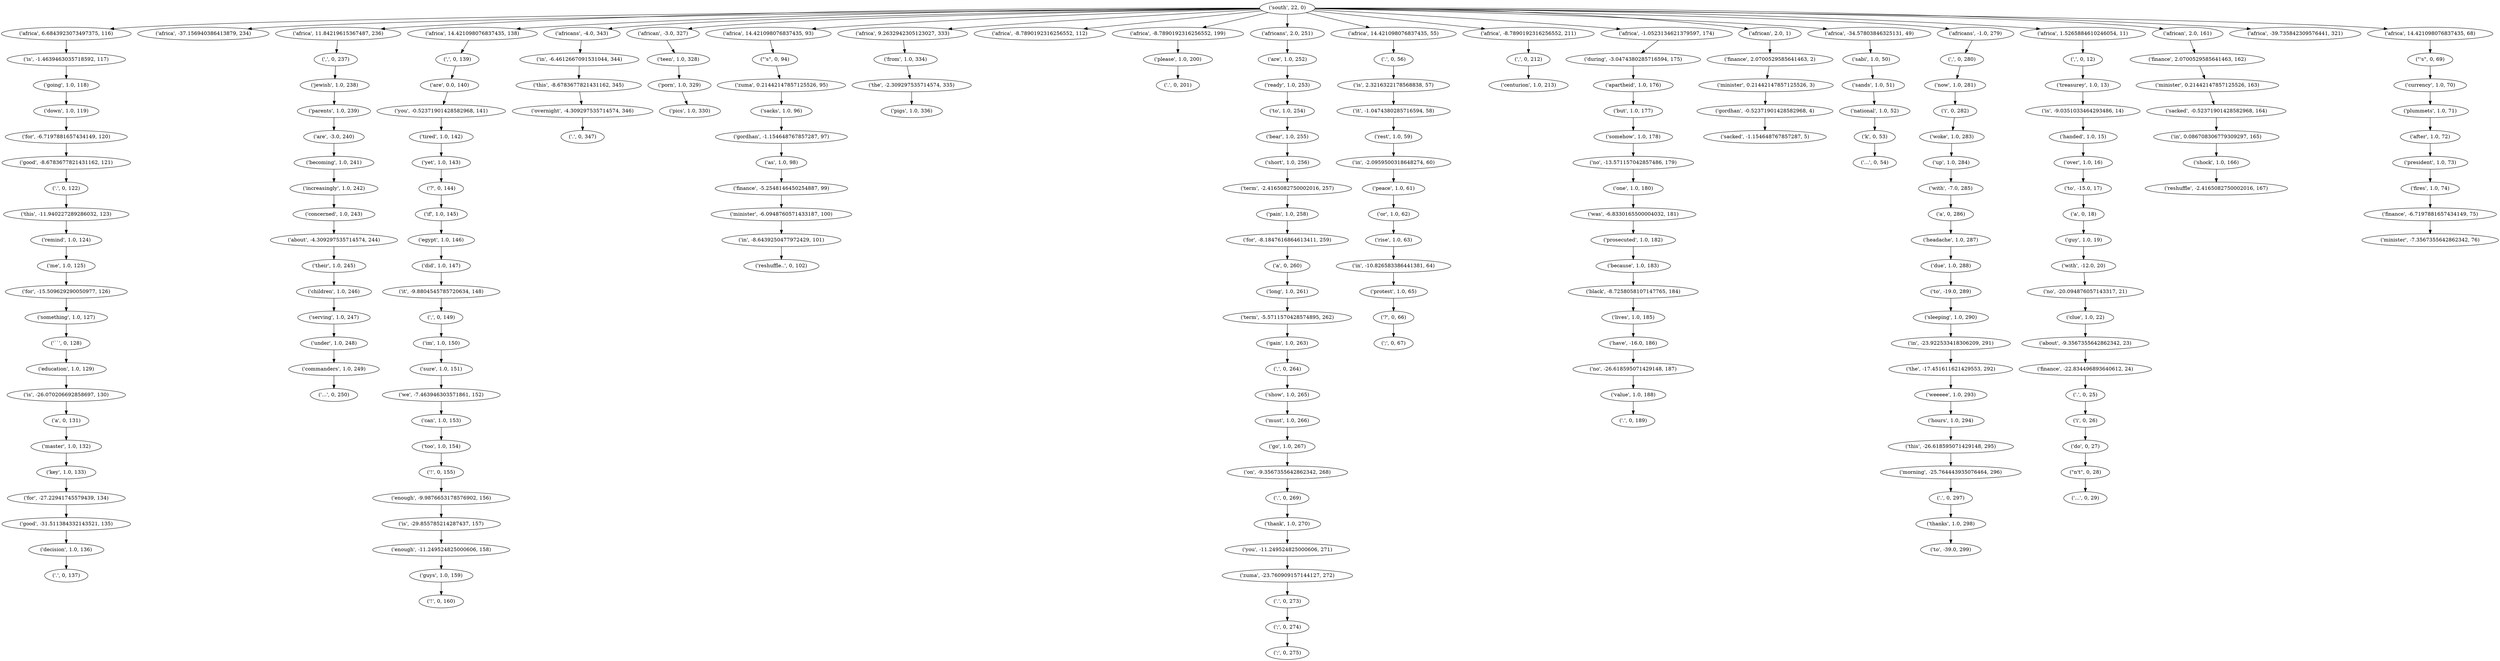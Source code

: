strict digraph "" {
"(';', 0, 67)";
"('to', 1.0, 254)";
"('parents', 1.0, 239)";
"('thanks', 1.0, 298)";
"('zuma', -23.760909157144127, 272)";
"('for', -15.509629290050977, 126)";
"('sacks', 1.0, 96)";
"('over', 1.0, 16)";
"('during', -3.0474380285716594, 175)";
"('handed', 1.0, 15)";
"('serving', 1.0, 247)";
"('their', 1.0, 245)";
"('this', -11.940227289286032, 123)";
"('with', -7.0, 285)";
"('to', -15.0, 17)";
"('we', -7.463946303571861, 152)";
"('im', 1.0, 150)";
"('finance', 2.0700529585641463, 2)";
"('to', -19.0, 289)";
"('finance', -22.834496893640612, 24)";
"('no', -20.094876057143317, 21)";
"('jewish', 1.0, 238)";
"('ready', 1.0, 253)";
"('fires', 1.0, 74)";
"('woke', 1.0, 283)";
"('up', 1.0, 284)";
"('children', 1.0, 246)";
"('about', -4.309297535714574, 244)";
"('.', 0, 189)";
"('africa', 6.6843923073497375, 116)";
"('this', -26.618595071429148, 295)";
"('are', 1.0, 252)";
"('apartheid', 1.0, 176)";
"('sacked', -0.52371901428582968, 164)";
"('the', -17.451611621429553, 292)";
"('in', -23.922533418306209, 291)";
"('africa', -37.156940386413879, 234)";
"('clue', 1.0, 22)";
"(\"'s\", 0, 69)";
"(';', 0, 275)";
"('africa', 11.84219615367487, 236)";
"('good', -31.511384332143521, 135)";
"('this', -8.6783677821431162, 345)";
"('long', 1.0, 261)";
"('term', -2.4165082750002016, 257)";
"('teen', 1.0, 328)";
"('education', 1.0, 129)";
"('are', 0.0, 140)";
"('is', -29.855785214287437, 157)";
"('currency', 1.0, 70)";
"('commanders', 1.0, 249)";
"('africa', 14.421098076837435, 138)";
"('sacked', -1.154648767857287, 5)";
"('centurion', 1.0, 213)";
"('!', 0, 155)";
"('term', -5.5711570428574895, 262)";
"('africans', -4.0, 343)";
"('national', 1.0, 52)";
"('because', 1.0, 183)";
"('as', 1.0, 98)";
"('increasingly', 1.0, 242)";
"('in', 0.086708306779309297, 165)";
"('show', 1.0, 265)";
"('can', 1.0, 153)";
"('african', -3.0, 327)";
"('.', 0, 273)";
"('shock', 1.0, 166)";
"('are', -3.0, 240)";
"('.', 0, 347)";
"('porn', 1.0, 329)";
"('.', 0, 201)";
"('prosecuted', 1.0, 182)";
"('yet', 1.0, 143)";
"('minister', -6.0948760571433187, 100)";
"('treasurey', 1.0, 13)";
"('rise', 1.0, 63)";
"('but', 1.0, 177)";
"('weeeee', 1.0, 293)";
"('president', 1.0, 73)";
"('africa', 14.421098076837435, 93)";
"('africa', 9.2632942305123027, 333)";
"('in', -8.6439250477972429, 101)";
"('finance', 2.0700529585641463, 162)";
"(',', 0, 264)";
"('africa', -8.7890192316256552, 112)";
"('plummets', 1.0, 71)";
"('one', 1.0, 180)";
"('after', 1.0, 72)";
"('no', -26.618595071429148, 187)";
"('it', -9.8804545785720634, 148)";
"('africa', -8.7890192316256552, 199)";
"('from', 1.0, 334)";
"('about', -9.3567355642862342, 23)";
"('pics', 1.0, 330)";
"('in', -6.4612667091531044, 344)";
"('the', -2.309297535714574, 335)";
"(\"n't\", 0, 28)";
"('key', 1.0, 133)";
"('k', 0, 53)";
"('or', 1.0, 62)";
"('now', 1.0, 281)";
"('africans', 2.0, 251)";
"('.', 0, 122)";
"('lives', 1.0, 185)";
"('value', 1.0, 188)";
"('going', 1.0, 118)";
"('please', 1.0, 200)";
"('is', 2.3216322178568838, 57)";
"('enough', -9.9876653178576902, 156)";
"('sleeping', 1.0, 290)";
"('i', 0, 26)";
"('``', 0, 128)";
"(',', 0, 212)";
"('becoming', 1.0, 241)";
"('finance', -6.7197881657434149, 75)";
"('pain', 1.0, 258)";
"('zuma', 0.21442147857125526, 95)";
"('...', 0, 250)";
"('in', -2.0959500318648274, 60)";
"('for', -27.22941745579439, 134)";
"('decision', 1.0, 136)";
"('finance', -5.2548146450254887, 99)";
"('minister', -7.3567355642862342, 76)";
"('a', 0, 260)";
"(',', 0, 139)";
"('is', -1.4639463035718592, 117)";
"(',', 0, 280)";
"('go', 1.0, 267)";
"(\"'s\", 0, 94)";
"('...', 0, 54)";
"('master', 1.0, 132)";
"('.', 0, 297)";
"('you', -11.249524825000606, 271)";
"('.', 0, 137)";
"('pigs', 1.0, 336)";
"('africa', 14.421098076837435, 55)";
"('?', 0, 66)";
"('for', -6.7197881657434149, 120)";
"('sure', 1.0, 151)";
"('short', 1.0, 256)";
"('on', -9.3567355642862342, 268)";
"('minister', 0.21442147857125526, 3)";
"('if', 1.0, 145)";
"('africa', -8.7890192316256552, 211)";
"(';', 0, 274)";
"('do', 0, 27)";
"('gordhan', -1.154648767857287, 97)";
"('overnight', -4.309297535714574, 346)";
"('.', 0, 269)";
"('egypt', 1.0, 146)";
"('?', 0, 144)";
"('hours', 1.0, 294)";
"('reshuffle..', 0, 102)";
"('i', 0, 282)";
"('africa', -1.0523134621379597, 174)";
"('have', -16.0, 186)";
"('gordhan', -0.52371901428582968, 4)";
"('african', 2.0, 1)";
"('tired', 1.0, 142)";
"('no', -13.571157042857486, 179)";
"('bear', 1.0, 255)";
"('morning', -25.764443935076464, 296)";
"('something', 1.0, 127)";
"('to', -39.0, 299)";
"(',', 0, 12)";
"('is', -9.0351033464293486, 14)";
"('...', 0, 29)";
"('africa', -34.57803846325131, 49)";
"('was', -6.8330165500004032, 181)";
"('rest', 1.0, 59)";
"('with', -12.0, 20)";
"('a', 0, 286)";
"('.', 0, 56)";
"('did', 1.0, 147)";
"('peace', 1.0, 61)";
"('a', 0, 131)";
"('minister', 0.21442147857125526, 163)";
"('too', 1.0, 154)";
"('sands', 1.0, 51)";
"('a', 0, 18)";
"(',', 0, 149)";
"('gain', 1.0, 263)";
"('africans', -1.0, 279)";
"('reshuffle', -2.4165082750002016, 167)";
"('in', -10.826583386441381, 64)";
"('is', -26.070206692858697, 130)";
"('must', 1.0, 266)";
"('guys', 1.0, 159)";
"('.', 0, 25)";
"('south', 22, 0)";
"('thank', 1.0, 270)";
"('sabi', 1.0, 50)";
"('black', -8.7258058107147765, 184)";
"('it', -1.0474380285716594, 58)";
"('africa', 1.5265884610246054, 11)";
"('down', 1.0, 119)";
"('enough', -11.249524825000606, 158)";
"('good', -8.6783677821431162, 121)";
"('african', 2.0, 161)";
"('africa', -39.735842309576441, 321)";
"('you', -0.52371901428582968, 141)";
"('guy', 1.0, 19)";
"('africa', 14.421098076837435, 68)";
"('remind', 1.0, 124)";
"('for', -8.1847616864613411, 259)";
"('headache', 1.0, 287)";
"('me', 1.0, 125)";
"('under', 1.0, 248)";
"(',', 0, 237)";
"('somehow', 1.0, 178)";
"('!', 0, 160)";
"('concerned', 1.0, 243)";
"('protest', 1.0, 65)";
"('due', 1.0, 288)";
"('to', 1.0, 254)" -> "('bear', 1.0, 255)";
"('parents', 1.0, 239)" -> "('are', -3.0, 240)";
"('thanks', 1.0, 298)" -> "('to', -39.0, 299)";
"('zuma', -23.760909157144127, 272)" -> "('.', 0, 273)";
"('for', -15.509629290050977, 126)" -> "('something', 1.0, 127)";
"('sacks', 1.0, 96)" -> "('gordhan', -1.154648767857287, 97)";
"('over', 1.0, 16)" -> "('to', -15.0, 17)";
"('during', -3.0474380285716594, 175)" -> "('apartheid', 1.0, 176)";
"('handed', 1.0, 15)" -> "('over', 1.0, 16)";
"('serving', 1.0, 247)" -> "('under', 1.0, 248)";
"('their', 1.0, 245)" -> "('children', 1.0, 246)";
"('this', -11.940227289286032, 123)" -> "('remind', 1.0, 124)";
"('with', -7.0, 285)" -> "('a', 0, 286)";
"('to', -15.0, 17)" -> "('a', 0, 18)";
"('we', -7.463946303571861, 152)" -> "('can', 1.0, 153)";
"('im', 1.0, 150)" -> "('sure', 1.0, 151)";
"('finance', 2.0700529585641463, 2)" -> "('minister', 0.21442147857125526, 3)";
"('to', -19.0, 289)" -> "('sleeping', 1.0, 290)";
"('finance', -22.834496893640612, 24)" -> "('.', 0, 25)";
"('no', -20.094876057143317, 21)" -> "('clue', 1.0, 22)";
"('jewish', 1.0, 238)" -> "('parents', 1.0, 239)";
"('ready', 1.0, 253)" -> "('to', 1.0, 254)";
"('fires', 1.0, 74)" -> "('finance', -6.7197881657434149, 75)";
"('woke', 1.0, 283)" -> "('up', 1.0, 284)";
"('up', 1.0, 284)" -> "('with', -7.0, 285)";
"('children', 1.0, 246)" -> "('serving', 1.0, 247)";
"('about', -4.309297535714574, 244)" -> "('their', 1.0, 245)";
"('africa', 6.6843923073497375, 116)" -> "('is', -1.4639463035718592, 117)";
"('this', -26.618595071429148, 295)" -> "('morning', -25.764443935076464, 296)";
"('are', 1.0, 252)" -> "('ready', 1.0, 253)";
"('apartheid', 1.0, 176)" -> "('but', 1.0, 177)";
"('sacked', -0.52371901428582968, 164)" -> "('in', 0.086708306779309297, 165)";
"('the', -17.451611621429553, 292)" -> "('weeeee', 1.0, 293)";
"('in', -23.922533418306209, 291)" -> "('the', -17.451611621429553, 292)";
"('clue', 1.0, 22)" -> "('about', -9.3567355642862342, 23)";
"(\"'s\", 0, 69)" -> "('currency', 1.0, 70)";
"('africa', 11.84219615367487, 236)" -> "(',', 0, 237)";
"('good', -31.511384332143521, 135)" -> "('decision', 1.0, 136)";
"('this', -8.6783677821431162, 345)" -> "('overnight', -4.309297535714574, 346)";
"('long', 1.0, 261)" -> "('term', -5.5711570428574895, 262)";
"('term', -2.4165082750002016, 257)" -> "('pain', 1.0, 258)";
"('teen', 1.0, 328)" -> "('porn', 1.0, 329)";
"('education', 1.0, 129)" -> "('is', -26.070206692858697, 130)";
"('are', 0.0, 140)" -> "('you', -0.52371901428582968, 141)";
"('is', -29.855785214287437, 157)" -> "('enough', -11.249524825000606, 158)";
"('currency', 1.0, 70)" -> "('plummets', 1.0, 71)";
"('commanders', 1.0, 249)" -> "('...', 0, 250)";
"('africa', 14.421098076837435, 138)" -> "(',', 0, 139)";
"('!', 0, 155)" -> "('enough', -9.9876653178576902, 156)";
"('term', -5.5711570428574895, 262)" -> "('gain', 1.0, 263)";
"('africans', -4.0, 343)" -> "('in', -6.4612667091531044, 344)";
"('national', 1.0, 52)" -> "('k', 0, 53)";
"('because', 1.0, 183)" -> "('black', -8.7258058107147765, 184)";
"('as', 1.0, 98)" -> "('finance', -5.2548146450254887, 99)";
"('increasingly', 1.0, 242)" -> "('concerned', 1.0, 243)";
"('in', 0.086708306779309297, 165)" -> "('shock', 1.0, 166)";
"('show', 1.0, 265)" -> "('must', 1.0, 266)";
"('can', 1.0, 153)" -> "('too', 1.0, 154)";
"('african', -3.0, 327)" -> "('teen', 1.0, 328)";
"('.', 0, 273)" -> "(';', 0, 274)";
"('shock', 1.0, 166)" -> "('reshuffle', -2.4165082750002016, 167)";
"('are', -3.0, 240)" -> "('becoming', 1.0, 241)";
"('porn', 1.0, 329)" -> "('pics', 1.0, 330)";
"('prosecuted', 1.0, 182)" -> "('because', 1.0, 183)";
"('yet', 1.0, 143)" -> "('?', 0, 144)";
"('minister', -6.0948760571433187, 100)" -> "('in', -8.6439250477972429, 101)";
"('treasurey', 1.0, 13)" -> "('is', -9.0351033464293486, 14)";
"('rise', 1.0, 63)" -> "('in', -10.826583386441381, 64)";
"('but', 1.0, 177)" -> "('somehow', 1.0, 178)";
"('weeeee', 1.0, 293)" -> "('hours', 1.0, 294)";
"('president', 1.0, 73)" -> "('fires', 1.0, 74)";
"('africa', 14.421098076837435, 93)" -> "(\"'s\", 0, 94)";
"('africa', 9.2632942305123027, 333)" -> "('from', 1.0, 334)";
"('in', -8.6439250477972429, 101)" -> "('reshuffle..', 0, 102)";
"('finance', 2.0700529585641463, 162)" -> "('minister', 0.21442147857125526, 163)";
"(',', 0, 264)" -> "('show', 1.0, 265)";
"('plummets', 1.0, 71)" -> "('after', 1.0, 72)";
"('one', 1.0, 180)" -> "('was', -6.8330165500004032, 181)";
"('after', 1.0, 72)" -> "('president', 1.0, 73)";
"('no', -26.618595071429148, 187)" -> "('value', 1.0, 188)";
"('it', -9.8804545785720634, 148)" -> "(',', 0, 149)";
"('africa', -8.7890192316256552, 199)" -> "('please', 1.0, 200)";
"('from', 1.0, 334)" -> "('the', -2.309297535714574, 335)";
"('about', -9.3567355642862342, 23)" -> "('finance', -22.834496893640612, 24)";
"('in', -6.4612667091531044, 344)" -> "('this', -8.6783677821431162, 345)";
"('the', -2.309297535714574, 335)" -> "('pigs', 1.0, 336)";
"(\"n't\", 0, 28)" -> "('...', 0, 29)";
"('key', 1.0, 133)" -> "('for', -27.22941745579439, 134)";
"('k', 0, 53)" -> "('...', 0, 54)";
"('or', 1.0, 62)" -> "('rise', 1.0, 63)";
"('now', 1.0, 281)" -> "('i', 0, 282)";
"('africans', 2.0, 251)" -> "('are', 1.0, 252)";
"('.', 0, 122)" -> "('this', -11.940227289286032, 123)";
"('lives', 1.0, 185)" -> "('have', -16.0, 186)";
"('value', 1.0, 188)" -> "('.', 0, 189)";
"('going', 1.0, 118)" -> "('down', 1.0, 119)";
"('please', 1.0, 200)" -> "('.', 0, 201)";
"('is', 2.3216322178568838, 57)" -> "('it', -1.0474380285716594, 58)";
"('enough', -9.9876653178576902, 156)" -> "('is', -29.855785214287437, 157)";
"('sleeping', 1.0, 290)" -> "('in', -23.922533418306209, 291)";
"('i', 0, 26)" -> "('do', 0, 27)";
"('``', 0, 128)" -> "('education', 1.0, 129)";
"(',', 0, 212)" -> "('centurion', 1.0, 213)";
"('becoming', 1.0, 241)" -> "('increasingly', 1.0, 242)";
"('finance', -6.7197881657434149, 75)" -> "('minister', -7.3567355642862342, 76)";
"('pain', 1.0, 258)" -> "('for', -8.1847616864613411, 259)";
"('zuma', 0.21442147857125526, 95)" -> "('sacks', 1.0, 96)";
"('in', -2.0959500318648274, 60)" -> "('peace', 1.0, 61)";
"('for', -27.22941745579439, 134)" -> "('good', -31.511384332143521, 135)";
"('decision', 1.0, 136)" -> "('.', 0, 137)";
"('finance', -5.2548146450254887, 99)" -> "('minister', -6.0948760571433187, 100)";
"('a', 0, 260)" -> "('long', 1.0, 261)";
"(',', 0, 139)" -> "('are', 0.0, 140)";
"('is', -1.4639463035718592, 117)" -> "('going', 1.0, 118)";
"(',', 0, 280)" -> "('now', 1.0, 281)";
"('go', 1.0, 267)" -> "('on', -9.3567355642862342, 268)";
"(\"'s\", 0, 94)" -> "('zuma', 0.21442147857125526, 95)";
"('master', 1.0, 132)" -> "('key', 1.0, 133)";
"('.', 0, 297)" -> "('thanks', 1.0, 298)";
"('you', -11.249524825000606, 271)" -> "('zuma', -23.760909157144127, 272)";
"('africa', 14.421098076837435, 55)" -> "('.', 0, 56)";
"('?', 0, 66)" -> "(';', 0, 67)";
"('for', -6.7197881657434149, 120)" -> "('good', -8.6783677821431162, 121)";
"('sure', 1.0, 151)" -> "('we', -7.463946303571861, 152)";
"('short', 1.0, 256)" -> "('term', -2.4165082750002016, 257)";
"('on', -9.3567355642862342, 268)" -> "('.', 0, 269)";
"('minister', 0.21442147857125526, 3)" -> "('gordhan', -0.52371901428582968, 4)";
"('if', 1.0, 145)" -> "('egypt', 1.0, 146)";
"('africa', -8.7890192316256552, 211)" -> "(',', 0, 212)";
"(';', 0, 274)" -> "(';', 0, 275)";
"('do', 0, 27)" -> "(\"n't\", 0, 28)";
"('gordhan', -1.154648767857287, 97)" -> "('as', 1.0, 98)";
"('overnight', -4.309297535714574, 346)" -> "('.', 0, 347)";
"('.', 0, 269)" -> "('thank', 1.0, 270)";
"('egypt', 1.0, 146)" -> "('did', 1.0, 147)";
"('?', 0, 144)" -> "('if', 1.0, 145)";
"('hours', 1.0, 294)" -> "('this', -26.618595071429148, 295)";
"('i', 0, 282)" -> "('woke', 1.0, 283)";
"('africa', -1.0523134621379597, 174)" -> "('during', -3.0474380285716594, 175)";
"('have', -16.0, 186)" -> "('no', -26.618595071429148, 187)";
"('gordhan', -0.52371901428582968, 4)" -> "('sacked', -1.154648767857287, 5)";
"('african', 2.0, 1)" -> "('finance', 2.0700529585641463, 2)";
"('tired', 1.0, 142)" -> "('yet', 1.0, 143)";
"('no', -13.571157042857486, 179)" -> "('one', 1.0, 180)";
"('bear', 1.0, 255)" -> "('short', 1.0, 256)";
"('morning', -25.764443935076464, 296)" -> "('.', 0, 297)";
"('something', 1.0, 127)" -> "('``', 0, 128)";
"(',', 0, 12)" -> "('treasurey', 1.0, 13)";
"('is', -9.0351033464293486, 14)" -> "('handed', 1.0, 15)";
"('africa', -34.57803846325131, 49)" -> "('sabi', 1.0, 50)";
"('was', -6.8330165500004032, 181)" -> "('prosecuted', 1.0, 182)";
"('rest', 1.0, 59)" -> "('in', -2.0959500318648274, 60)";
"('with', -12.0, 20)" -> "('no', -20.094876057143317, 21)";
"('a', 0, 286)" -> "('headache', 1.0, 287)";
"('.', 0, 56)" -> "('is', 2.3216322178568838, 57)";
"('did', 1.0, 147)" -> "('it', -9.8804545785720634, 148)";
"('peace', 1.0, 61)" -> "('or', 1.0, 62)";
"('a', 0, 131)" -> "('master', 1.0, 132)";
"('minister', 0.21442147857125526, 163)" -> "('sacked', -0.52371901428582968, 164)";
"('too', 1.0, 154)" -> "('!', 0, 155)";
"('sands', 1.0, 51)" -> "('national', 1.0, 52)";
"('a', 0, 18)" -> "('guy', 1.0, 19)";
"(',', 0, 149)" -> "('im', 1.0, 150)";
"('gain', 1.0, 263)" -> "(',', 0, 264)";
"('africans', -1.0, 279)" -> "(',', 0, 280)";
"('in', -10.826583386441381, 64)" -> "('protest', 1.0, 65)";
"('is', -26.070206692858697, 130)" -> "('a', 0, 131)";
"('must', 1.0, 266)" -> "('go', 1.0, 267)";
"('guys', 1.0, 159)" -> "('!', 0, 160)";
"('.', 0, 25)" -> "('i', 0, 26)";
"('south', 22, 0)" -> "('africa', -8.7890192316256552, 112)";
"('south', 22, 0)" -> "('africa', 14.421098076837435, 55)";
"('south', 22, 0)" -> "('africa', -39.735842309576441, 321)";
"('south', 22, 0)" -> "('africa', 9.2632942305123027, 333)";
"('south', 22, 0)" -> "('africa', 14.421098076837435, 68)";
"('south', 22, 0)" -> "('africa', 14.421098076837435, 93)";
"('south', 22, 0)" -> "('africa', -37.156940386413879, 234)";
"('south', 22, 0)" -> "('africans', 2.0, 251)";
"('south', 22, 0)" -> "('africa', -1.0523134621379597, 174)";
"('south', 22, 0)" -> "('africa', 14.421098076837435, 138)";
"('south', 22, 0)" -> "('africa', 1.5265884610246054, 11)";
"('south', 22, 0)" -> "('africa', -8.7890192316256552, 199)";
"('south', 22, 0)" -> "('africa', 11.84219615367487, 236)";
"('south', 22, 0)" -> "('africa', -8.7890192316256552, 211)";
"('south', 22, 0)" -> "('africans', -4.0, 343)";
"('south', 22, 0)" -> "('african', 2.0, 1)";
"('south', 22, 0)" -> "('african', 2.0, 161)";
"('south', 22, 0)" -> "('africans', -1.0, 279)";
"('south', 22, 0)" -> "('african', -3.0, 327)";
"('south', 22, 0)" -> "('africa', -34.57803846325131, 49)";
"('south', 22, 0)" -> "('africa', 6.6843923073497375, 116)";
"('thank', 1.0, 270)" -> "('you', -11.249524825000606, 271)";
"('sabi', 1.0, 50)" -> "('sands', 1.0, 51)";
"('black', -8.7258058107147765, 184)" -> "('lives', 1.0, 185)";
"('it', -1.0474380285716594, 58)" -> "('rest', 1.0, 59)";
"('africa', 1.5265884610246054, 11)" -> "(',', 0, 12)";
"('down', 1.0, 119)" -> "('for', -6.7197881657434149, 120)";
"('enough', -11.249524825000606, 158)" -> "('guys', 1.0, 159)";
"('good', -8.6783677821431162, 121)" -> "('.', 0, 122)";
"('african', 2.0, 161)" -> "('finance', 2.0700529585641463, 162)";
"('you', -0.52371901428582968, 141)" -> "('tired', 1.0, 142)";
"('guy', 1.0, 19)" -> "('with', -12.0, 20)";
"('africa', 14.421098076837435, 68)" -> "(\"'s\", 0, 69)";
"('remind', 1.0, 124)" -> "('me', 1.0, 125)";
"('for', -8.1847616864613411, 259)" -> "('a', 0, 260)";
"('headache', 1.0, 287)" -> "('due', 1.0, 288)";
"('me', 1.0, 125)" -> "('for', -15.509629290050977, 126)";
"('under', 1.0, 248)" -> "('commanders', 1.0, 249)";
"(',', 0, 237)" -> "('jewish', 1.0, 238)";
"('somehow', 1.0, 178)" -> "('no', -13.571157042857486, 179)";
"('concerned', 1.0, 243)" -> "('about', -4.309297535714574, 244)";
"('protest', 1.0, 65)" -> "('?', 0, 66)";
"('due', 1.0, 288)" -> "('to', -19.0, 289)";
}
